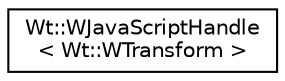 digraph "Graphical Class Hierarchy"
{
 // LATEX_PDF_SIZE
  edge [fontname="Helvetica",fontsize="10",labelfontname="Helvetica",labelfontsize="10"];
  node [fontname="Helvetica",fontsize="10",shape=record];
  rankdir="LR";
  Node0 [label="Wt::WJavaScriptHandle\l\< Wt::WTransform \>",height=0.2,width=0.4,color="black", fillcolor="white", style="filled",URL="$classWt_1_1WJavaScriptHandle.html",tooltip=" "];
}
